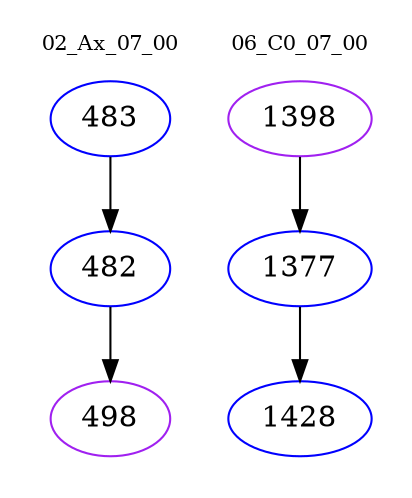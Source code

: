 digraph{
subgraph cluster_0 {
color = white
label = "02_Ax_07_00";
fontsize=10;
T0_483 [label="483", color="blue"]
T0_483 -> T0_482 [color="black"]
T0_482 [label="482", color="blue"]
T0_482 -> T0_498 [color="black"]
T0_498 [label="498", color="purple"]
}
subgraph cluster_1 {
color = white
label = "06_C0_07_00";
fontsize=10;
T1_1398 [label="1398", color="purple"]
T1_1398 -> T1_1377 [color="black"]
T1_1377 [label="1377", color="blue"]
T1_1377 -> T1_1428 [color="black"]
T1_1428 [label="1428", color="blue"]
}
}
